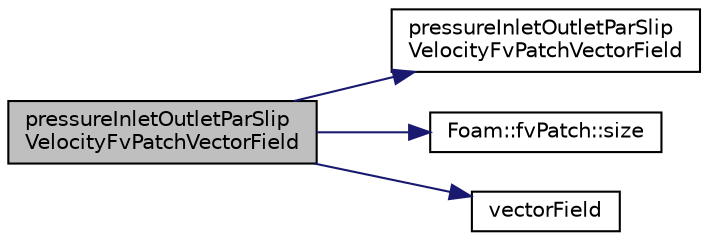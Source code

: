 digraph "pressureInletOutletParSlipVelocityFvPatchVectorField"
{
  bgcolor="transparent";
  edge [fontname="Helvetica",fontsize="10",labelfontname="Helvetica",labelfontsize="10"];
  node [fontname="Helvetica",fontsize="10",shape=record];
  rankdir="LR";
  Node7 [label="pressureInletOutletParSlip\lVelocityFvPatchVectorField",height=0.2,width=0.4,color="black", fillcolor="grey75", style="filled", fontcolor="black"];
  Node7 -> Node8 [color="midnightblue",fontsize="10",style="solid",fontname="Helvetica"];
  Node8 [label="pressureInletOutletParSlip\lVelocityFvPatchVectorField",height=0.2,width=0.4,color="black",URL="$a23029.html#a80b60aea69d237f942dcf5c12431aafc",tooltip="Construct from patch and internal field. "];
  Node7 -> Node9 [color="midnightblue",fontsize="10",style="solid",fontname="Helvetica"];
  Node9 [label="Foam::fvPatch::size",height=0.2,width=0.4,color="black",URL="$a23693.html#a03bc1200aac252c4d3e18657d700b71c",tooltip="Return size. "];
  Node7 -> Node10 [color="midnightblue",fontsize="10",style="solid",fontname="Helvetica"];
  Node10 [label="vectorField",height=0.2,width=0.4,color="black",URL="$a19448.html#a26449ea948f1206dbb29e1bc6e5c7c64"];
}
